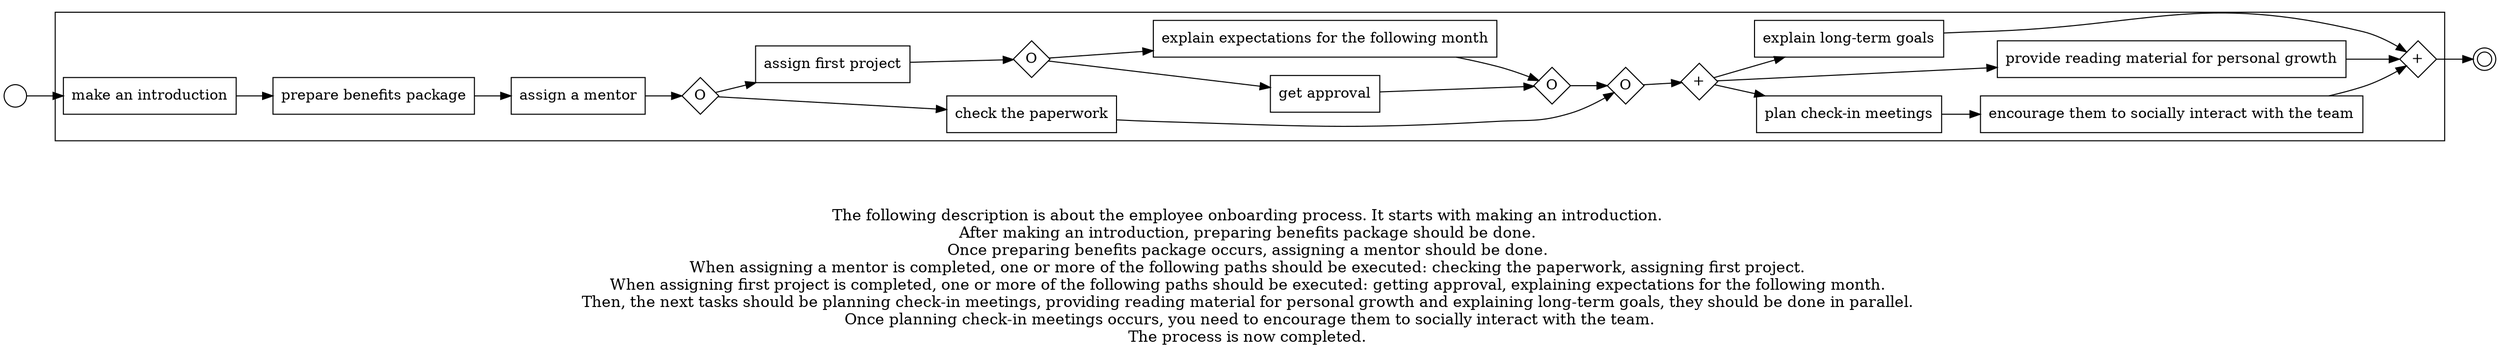 digraph employee_onboarding_process_56 {
	graph [rankdir=LR]
	START_NODE [label="" shape=circle width=0.3]
	subgraph CLUSTER_0 {
		"make an introduction" [shape=box]
		"prepare benefits package" [shape=box]
		"make an introduction" -> "prepare benefits package"
		"assign a mentor" [shape=box]
		"prepare benefits package" -> "assign a mentor"
		"OR_SPLIT--4. First week_WYWM" [label=O fixedsize=true shape=diamond width=0.5]
		"assign a mentor" -> "OR_SPLIT--4. First week_WYWM"
		"check the paperwork" [shape=box]
		"OR_SPLIT--4. First week_WYWM" -> "check the paperwork"
		"assign first project" [shape=box]
		"OR_SPLIT--4. First week_WYWM" -> "assign first project"
		"OR_SPLIT--4. First week_QFFL" [label=O fixedsize=true shape=diamond width=0.5]
		"assign first project" -> "OR_SPLIT--4. First week_QFFL"
		"get approval" [shape=box]
		"OR_SPLIT--4. First week_QFFL" -> "get approval"
		"explain expectations for the following month" [shape=box]
		"OR_SPLIT--4. First week_QFFL" -> "explain expectations for the following month"
		"OR_JOIN--4. First week_QFFL" [label=O fixedsize=true shape=diamond width=0.5]
		"get approval" -> "OR_JOIN--4. First week_QFFL"
		"explain expectations for the following month" -> "OR_JOIN--4. First week_QFFL"
		"OR_JOIN--4. First week_WYWM" [label=O fixedsize=true shape=diamond width=0.5]
		"check the paperwork" -> "OR_JOIN--4. First week_WYWM"
		"OR_JOIN--4. First week_QFFL" -> "OR_JOIN--4. First week_WYWM"
		"AND_SPLIT--5. First month_GGD9" [label="+" fixedsize=true shape=diamond width=0.5]
		"OR_JOIN--4. First week_WYWM" -> "AND_SPLIT--5. First month_GGD9"
		"plan check-in meetings" [shape=box]
		"AND_SPLIT--5. First month_GGD9" -> "plan check-in meetings"
		"provide reading material for personal growth" [shape=box]
		"AND_SPLIT--5. First month_GGD9" -> "provide reading material for personal growth"
		"explain long-term goals" [shape=box]
		"AND_SPLIT--5. First month_GGD9" -> "explain long-term goals"
		"encourage them to socially interact with the team" [shape=box]
		"plan check-in meetings" -> "encourage them to socially interact with the team"
		"AND_JOIN--5. First month_GGD9" [label="+" fixedsize=true shape=diamond width=0.5]
		"encourage them to socially interact with the team" -> "AND_JOIN--5. First month_GGD9"
		"provide reading material for personal growth" -> "AND_JOIN--5. First month_GGD9"
		"explain long-term goals" -> "AND_JOIN--5. First month_GGD9"
	}
	START_NODE -> "make an introduction"
	END_NODE [label="" shape=doublecircle width=0.2]
	"AND_JOIN--5. First month_GGD9" -> END_NODE
	fontsize=15 label="\n\n
The following description is about the employee onboarding process. It starts with making an introduction. 
After making an introduction, preparing benefits package should be done. 
Once preparing benefits package occurs, assigning a mentor should be done. 
When assigning a mentor is completed, one or more of the following paths should be executed: checking the paperwork, assigning first project. 
When assigning first project is completed, one or more of the following paths should be executed: getting approval, explaining expectations for the following month. 
Then, the next tasks should be planning check-in meetings, providing reading material for personal growth and explaining long-term goals, they should be done in parallel. 
Once planning check-in meetings occurs, you need to encourage them to socially interact with the team.
The process is now completed. 
"
}
